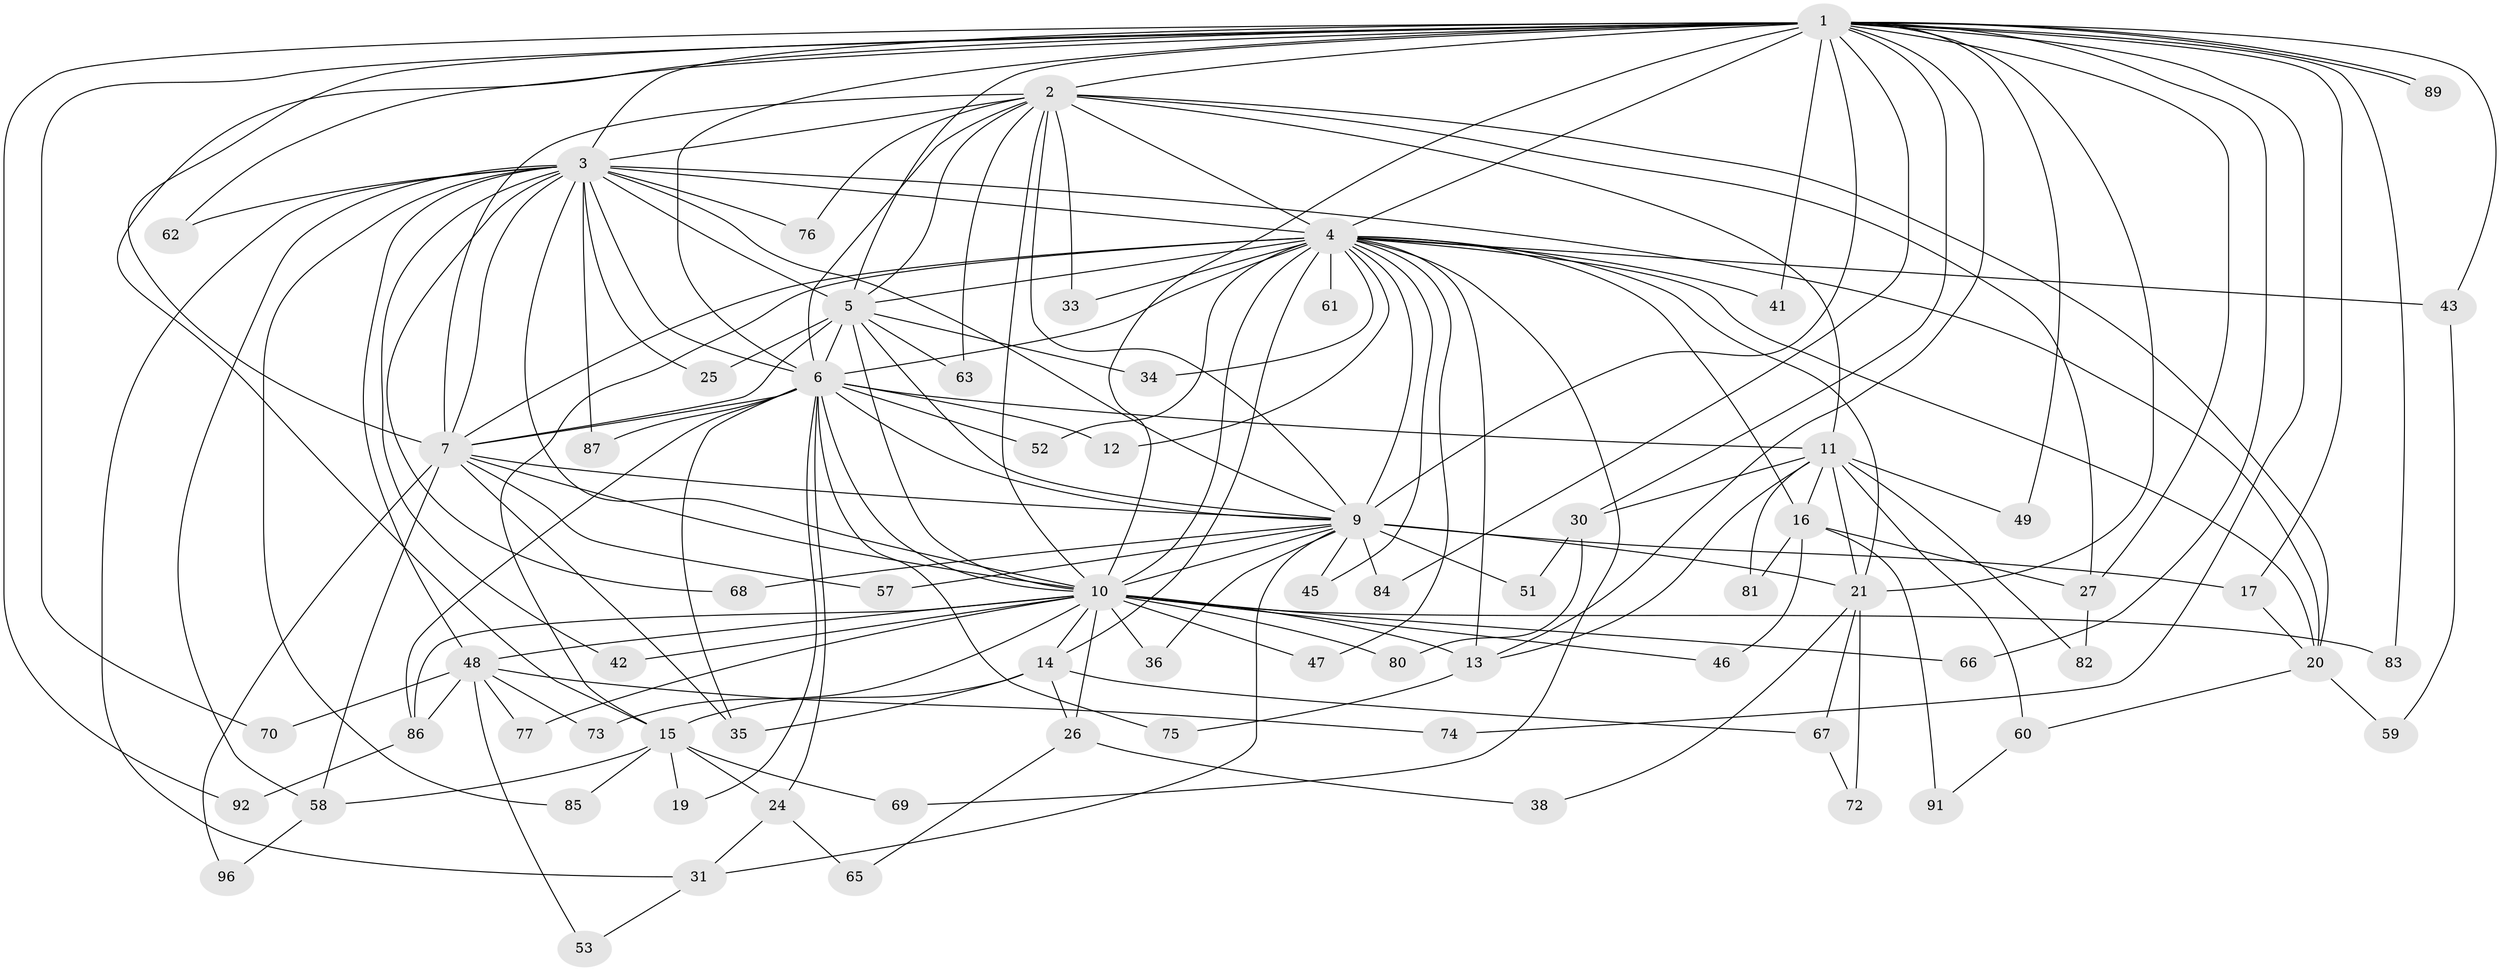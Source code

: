 // original degree distribution, {28: 0.010416666666666666, 14: 0.020833333333333332, 22: 0.010416666666666666, 16: 0.010416666666666666, 13: 0.010416666666666666, 19: 0.010416666666666666, 24: 0.020833333333333332, 21: 0.010416666666666666, 8: 0.010416666666666666, 3: 0.125, 5: 0.041666666666666664, 6: 0.03125, 2: 0.5833333333333334, 4: 0.09375, 9: 0.010416666666666666}
// Generated by graph-tools (version 1.1) at 2025/10/02/27/25 16:10:58]
// undirected, 72 vertices, 173 edges
graph export_dot {
graph [start="1"]
  node [color=gray90,style=filled];
  1 [super="+71"];
  2 [super="+40"];
  3 [super="+22"];
  4 [super="+8"];
  5 [super="+56"];
  6 [super="+44"];
  7 [super="+64"];
  9 [super="+28"];
  10 [super="+79"];
  11 [super="+23"];
  12 [super="+18"];
  13 [super="+54"];
  14;
  15 [super="+29"];
  16 [super="+50"];
  17;
  19;
  20 [super="+39"];
  21 [super="+55"];
  24;
  25;
  26;
  27 [super="+94"];
  30;
  31 [super="+32"];
  33;
  34;
  35 [super="+37"];
  36 [super="+93"];
  38;
  41;
  42;
  43 [super="+78"];
  45;
  46;
  47;
  48 [super="+90"];
  49;
  51;
  52;
  53;
  57;
  58 [super="+88"];
  59;
  60;
  61;
  62;
  63;
  65;
  66;
  67;
  68;
  69;
  70;
  72;
  73;
  74;
  75;
  76;
  77;
  80;
  81;
  82;
  83;
  84;
  85;
  86 [super="+95"];
  87;
  89;
  91;
  92;
  96;
  1 -- 2;
  1 -- 3 [weight=2];
  1 -- 4 [weight=2];
  1 -- 5;
  1 -- 6;
  1 -- 7;
  1 -- 9;
  1 -- 10;
  1 -- 15;
  1 -- 17;
  1 -- 27;
  1 -- 30;
  1 -- 41;
  1 -- 43;
  1 -- 49;
  1 -- 62;
  1 -- 66;
  1 -- 70;
  1 -- 74;
  1 -- 83;
  1 -- 84;
  1 -- 89;
  1 -- 89;
  1 -- 92;
  1 -- 21;
  1 -- 13;
  2 -- 3;
  2 -- 4 [weight=2];
  2 -- 5;
  2 -- 6;
  2 -- 7;
  2 -- 9;
  2 -- 10;
  2 -- 11;
  2 -- 27;
  2 -- 33;
  2 -- 63;
  2 -- 20;
  2 -- 76;
  3 -- 4 [weight=2];
  3 -- 5;
  3 -- 6;
  3 -- 7;
  3 -- 9;
  3 -- 10 [weight=2];
  3 -- 20;
  3 -- 25;
  3 -- 42;
  3 -- 48;
  3 -- 58;
  3 -- 62;
  3 -- 68;
  3 -- 76;
  3 -- 85;
  3 -- 87;
  3 -- 31;
  4 -- 5 [weight=2];
  4 -- 6 [weight=2];
  4 -- 7 [weight=3];
  4 -- 9 [weight=3];
  4 -- 10 [weight=2];
  4 -- 12 [weight=2];
  4 -- 33;
  4 -- 45;
  4 -- 47;
  4 -- 52;
  4 -- 61 [weight=2];
  4 -- 69;
  4 -- 13;
  4 -- 14;
  4 -- 16;
  4 -- 20;
  4 -- 21;
  4 -- 34;
  4 -- 41;
  4 -- 43 [weight=2];
  4 -- 15;
  5 -- 6;
  5 -- 7;
  5 -- 9 [weight=2];
  5 -- 10;
  5 -- 25;
  5 -- 34;
  5 -- 63;
  6 -- 7;
  6 -- 9 [weight=2];
  6 -- 10;
  6 -- 11;
  6 -- 12;
  6 -- 19;
  6 -- 24;
  6 -- 52;
  6 -- 75;
  6 -- 86;
  6 -- 87;
  6 -- 35;
  7 -- 9;
  7 -- 10;
  7 -- 35;
  7 -- 57;
  7 -- 58;
  7 -- 96;
  9 -- 10;
  9 -- 17;
  9 -- 31;
  9 -- 36;
  9 -- 45;
  9 -- 51;
  9 -- 57;
  9 -- 68;
  9 -- 84;
  9 -- 21;
  10 -- 13;
  10 -- 14;
  10 -- 26;
  10 -- 36 [weight=2];
  10 -- 42;
  10 -- 46;
  10 -- 47;
  10 -- 48;
  10 -- 66;
  10 -- 73;
  10 -- 77;
  10 -- 83;
  10 -- 86;
  10 -- 80;
  11 -- 21;
  11 -- 30;
  11 -- 49;
  11 -- 60;
  11 -- 82;
  11 -- 16;
  11 -- 81;
  11 -- 13;
  13 -- 75;
  14 -- 15;
  14 -- 26;
  14 -- 35;
  14 -- 67;
  15 -- 19;
  15 -- 24;
  15 -- 58;
  15 -- 69;
  15 -- 85;
  16 -- 46;
  16 -- 91;
  16 -- 81;
  16 -- 27;
  17 -- 20;
  20 -- 59;
  20 -- 60;
  21 -- 38;
  21 -- 72;
  21 -- 67;
  24 -- 31;
  24 -- 65;
  26 -- 38;
  26 -- 65;
  27 -- 82;
  30 -- 51;
  30 -- 80;
  31 -- 53;
  43 -- 59;
  48 -- 53;
  48 -- 70;
  48 -- 73;
  48 -- 74;
  48 -- 77;
  48 -- 86 [weight=2];
  58 -- 96;
  60 -- 91;
  67 -- 72;
  86 -- 92;
}
